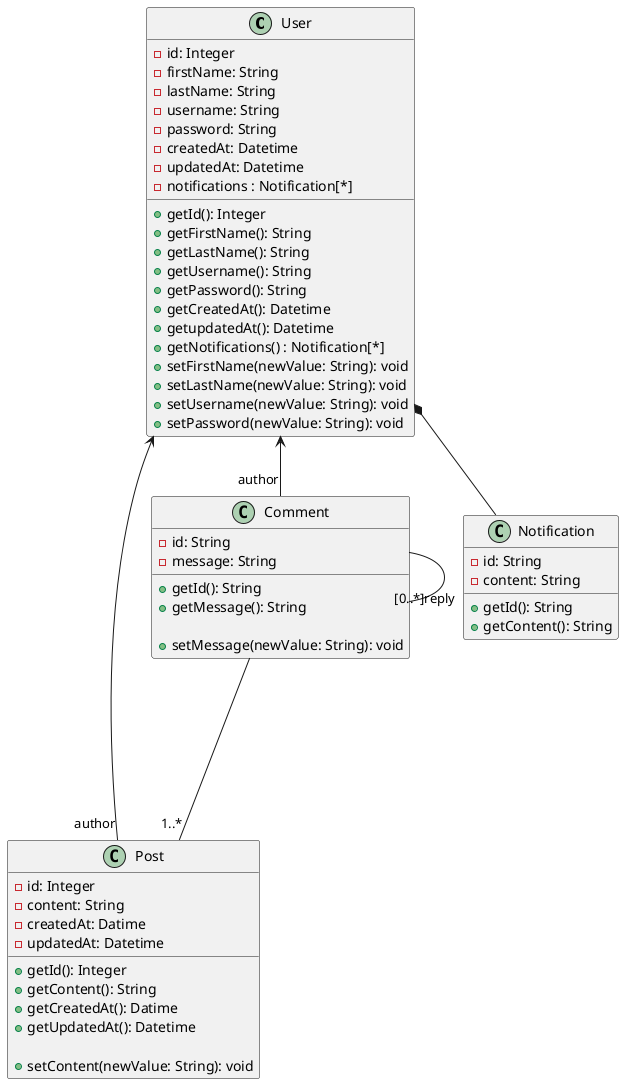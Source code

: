 @startuml

class User {
    - id: Integer
    - firstName: String
    - lastName: String
    - username: String
    - password: String
    - createdAt: Datetime
    - updatedAt: Datetime
    - notifications : Notification[*]

    + getId(): Integer
    + getFirstName(): String
    + getLastName(): String
    + getUsername(): String
    + getPassword(): String
    + getCreatedAt(): Datetime
    + getupdatedAt(): Datetime
    + getNotifications() : Notification[*]
    + setFirstName(newValue: String): void
    + setLastName(newValue: String): void
    + setUsername(newValue: String): void
    + setPassword(newValue: String): void

}

class Post {
    - id: Integer
    - content: String
    - createdAt: Datime
    - updatedAt: Datetime

    + getId(): Integer
    + getContent(): String
    + getCreatedAt(): Datime
    + getUpdatedAt(): Datetime

    + setContent(newValue: String): void
}

class Comment {
    - id: String
    - message: String

    + getId(): String
    + getMessage(): String

    + setMessage(newValue: String): void
}

class Notification {
    - id: String
    - content: String

    + getId(): String
    + getContent(): String
}

User <-- "author" Post
User <-- "author" Comment
Comment ----"1..*" Post
Comment -- "[0..*]reply" Comment

User *-- Notification

@enduml
